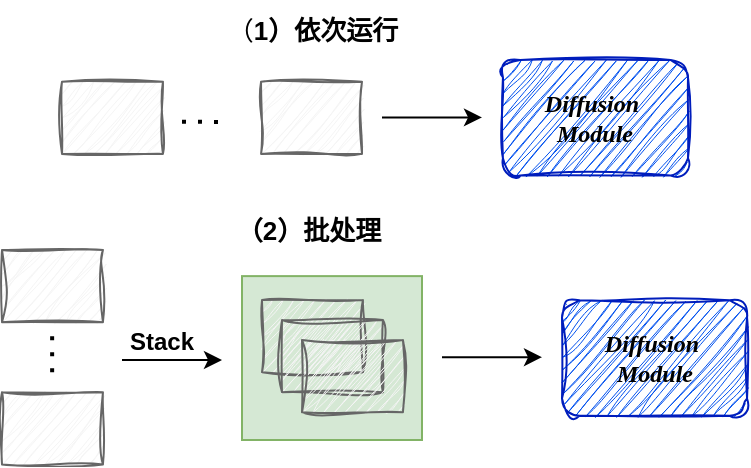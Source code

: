 <mxfile version="27.0.6">
  <diagram name="第 1 页" id="J99-2A23o9RZOt2PJ2Al">
    <mxGraphModel dx="1172" dy="643" grid="1" gridSize="10" guides="1" tooltips="1" connect="1" arrows="1" fold="1" page="1" pageScale="1" pageWidth="827" pageHeight="1169" math="0" shadow="0">
      <root>
        <mxCell id="0" />
        <mxCell id="1" parent="0" />
        <mxCell id="EtwiyDROH1b04Ajci_jH-30" value="" style="rounded=0;whiteSpace=wrap;html=1;fillColor=#d5e8d4;strokeColor=#82b366;" vertex="1" parent="1">
          <mxGeometry x="610" y="748.06" width="90" height="81.94" as="geometry" />
        </mxCell>
        <mxCell id="EtwiyDROH1b04Ajci_jH-1" value="&lt;i&gt;&lt;span&gt;&lt;font style=&quot;color: rgb(0, 0, 0);&quot;&gt;Diffusion&amp;nbsp;&lt;/font&gt;&lt;/span&gt;&lt;/i&gt;&lt;div&gt;&lt;i&gt;&lt;span&gt;&lt;font style=&quot;color: rgb(0, 0, 0);&quot;&gt;Module&lt;/font&gt;&lt;/span&gt;&lt;/i&gt;&lt;/div&gt;" style="rounded=1;whiteSpace=wrap;html=1;fillColor=#0050ef;strokeColor=#001DBC;sketch=1;curveFitting=1;jiggle=2;fontColor=#ffffff;fontFamily=Comic Sans MS;fontSize=12;fontStyle=1" vertex="1" parent="1">
          <mxGeometry x="770" y="760.14" width="92.53" height="57.778" as="geometry" />
        </mxCell>
        <mxCell id="EtwiyDROH1b04Ajci_jH-2" value="" style="rounded=0;whiteSpace=wrap;html=1;fillColor=#f5f5f5;fontColor=#333333;strokeColor=#666666;sketch=1;curveFitting=1;jiggle=2;fontFamily=Comic Sans MS;fontSize=12;fontStyle=1" vertex="1" parent="1">
          <mxGeometry x="620" y="760" width="50.471" height="36.111" as="geometry" />
        </mxCell>
        <mxCell id="EtwiyDROH1b04Ajci_jH-7" value="" style="rounded=0;whiteSpace=wrap;html=1;fillColor=#f5f5f5;fontColor=#333333;strokeColor=#666666;sketch=1;curveFitting=1;jiggle=2;fontFamily=Comic Sans MS;fontSize=12;fontStyle=1" vertex="1" parent="1">
          <mxGeometry x="630" y="770" width="50.471" height="36.111" as="geometry" />
        </mxCell>
        <mxCell id="EtwiyDROH1b04Ajci_jH-8" value="" style="rounded=0;whiteSpace=wrap;html=1;fillColor=#f5f5f5;fontColor=#333333;strokeColor=#666666;sketch=1;curveFitting=1;jiggle=2;fontFamily=Comic Sans MS;fontSize=12;fontStyle=1" vertex="1" parent="1">
          <mxGeometry x="640" y="780" width="50.471" height="36.111" as="geometry" />
        </mxCell>
        <mxCell id="EtwiyDROH1b04Ajci_jH-10" value="&lt;b&gt;Stack&lt;/b&gt;" style="text;html=1;align=center;verticalAlign=middle;whiteSpace=wrap;rounded=0;" vertex="1" parent="1">
          <mxGeometry x="540.47" y="766.11" width="60" height="30" as="geometry" />
        </mxCell>
        <mxCell id="EtwiyDROH1b04Ajci_jH-11" value="" style="rounded=0;whiteSpace=wrap;html=1;fillColor=#f5f5f5;fontColor=#333333;strokeColor=#666666;sketch=1;curveFitting=1;jiggle=2;fontFamily=Comic Sans MS;fontSize=12;fontStyle=1" vertex="1" parent="1">
          <mxGeometry x="490" y="806.11" width="50.471" height="36.111" as="geometry" />
        </mxCell>
        <mxCell id="EtwiyDROH1b04Ajci_jH-12" value="" style="rounded=0;whiteSpace=wrap;html=1;fillColor=#f5f5f5;fontColor=#333333;strokeColor=#666666;sketch=1;curveFitting=1;jiggle=2;fontFamily=Comic Sans MS;fontSize=12;fontStyle=1" vertex="1" parent="1">
          <mxGeometry x="490" y="735" width="50.471" height="36.111" as="geometry" />
        </mxCell>
        <mxCell id="EtwiyDROH1b04Ajci_jH-13" value="" style="endArrow=none;dashed=1;html=1;dashPattern=1 3;strokeWidth=2;rounded=0;" edge="1" parent="1">
          <mxGeometry width="50" height="50" relative="1" as="geometry">
            <mxPoint x="515.07" y="796.11" as="sourcePoint" />
            <mxPoint x="515.07" y="776.11" as="targetPoint" />
          </mxGeometry>
        </mxCell>
        <mxCell id="EtwiyDROH1b04Ajci_jH-14" value="" style="endArrow=classic;html=1;rounded=0;" edge="1" parent="1">
          <mxGeometry width="50" height="50" relative="1" as="geometry">
            <mxPoint x="550" y="790" as="sourcePoint" />
            <mxPoint x="600" y="790" as="targetPoint" />
          </mxGeometry>
        </mxCell>
        <mxCell id="EtwiyDROH1b04Ajci_jH-16" value="" style="endArrow=classic;html=1;rounded=0;" edge="1" parent="1">
          <mxGeometry width="50" height="50" relative="1" as="geometry">
            <mxPoint x="710" y="788.61" as="sourcePoint" />
            <mxPoint x="760" y="788.61" as="targetPoint" />
          </mxGeometry>
        </mxCell>
        <mxCell id="EtwiyDROH1b04Ajci_jH-17" value="&lt;b&gt;（2）批处理&lt;/b&gt;" style="text;html=1;align=center;verticalAlign=middle;whiteSpace=wrap;rounded=0;fontSize=13;" vertex="1" parent="1">
          <mxGeometry x="595.71" y="710" width="94.76" height="30" as="geometry" />
        </mxCell>
        <mxCell id="EtwiyDROH1b04Ajci_jH-18" value="&lt;i&gt;&lt;span&gt;&lt;font style=&quot;color: rgb(0, 0, 0);&quot;&gt;Diffusion&amp;nbsp;&lt;/font&gt;&lt;/span&gt;&lt;/i&gt;&lt;div&gt;&lt;i&gt;&lt;span&gt;&lt;font style=&quot;color: rgb(0, 0, 0);&quot;&gt;Module&lt;/font&gt;&lt;/span&gt;&lt;/i&gt;&lt;/div&gt;" style="rounded=1;whiteSpace=wrap;html=1;fillColor=#0050ef;strokeColor=#001DBC;sketch=1;curveFitting=1;jiggle=2;fontColor=#ffffff;fontFamily=Comic Sans MS;fontSize=12;fontStyle=1" vertex="1" parent="1">
          <mxGeometry x="740.47" y="640" width="92.53" height="57.778" as="geometry" />
        </mxCell>
        <mxCell id="EtwiyDROH1b04Ajci_jH-23" value="" style="rounded=0;whiteSpace=wrap;html=1;fillColor=#f5f5f5;fontColor=#333333;strokeColor=#666666;sketch=1;curveFitting=1;jiggle=2;fontFamily=Comic Sans MS;fontSize=12;fontStyle=1" vertex="1" parent="1">
          <mxGeometry x="520" y="650.83" width="50.471" height="36.111" as="geometry" />
        </mxCell>
        <mxCell id="EtwiyDROH1b04Ajci_jH-24" value="" style="rounded=0;whiteSpace=wrap;html=1;fillColor=#f5f5f5;fontColor=#333333;strokeColor=#666666;sketch=1;curveFitting=1;jiggle=2;fontFamily=Comic Sans MS;fontSize=12;fontStyle=1" vertex="1" parent="1">
          <mxGeometry x="619.53" y="650.83" width="50.471" height="36.111" as="geometry" />
        </mxCell>
        <mxCell id="EtwiyDROH1b04Ajci_jH-25" value="" style="endArrow=none;dashed=1;html=1;dashPattern=1 3;strokeWidth=2;rounded=0;" edge="1" parent="1">
          <mxGeometry width="50" height="50" relative="1" as="geometry">
            <mxPoint x="580" y="670.83" as="sourcePoint" />
            <mxPoint x="600" y="671" as="targetPoint" />
          </mxGeometry>
        </mxCell>
        <mxCell id="EtwiyDROH1b04Ajci_jH-27" value="" style="endArrow=classic;html=1;rounded=0;" edge="1" parent="1">
          <mxGeometry width="50" height="50" relative="1" as="geometry">
            <mxPoint x="680" y="668.69" as="sourcePoint" />
            <mxPoint x="730" y="668.69" as="targetPoint" />
          </mxGeometry>
        </mxCell>
        <mxCell id="EtwiyDROH1b04Ajci_jH-29" value="（&lt;b&gt;1）依次运行&lt;/b&gt;" style="text;html=1;align=center;verticalAlign=middle;whiteSpace=wrap;rounded=0;fontSize=13;" vertex="1" parent="1">
          <mxGeometry x="567.86" y="610" width="154.76" height="30" as="geometry" />
        </mxCell>
      </root>
    </mxGraphModel>
  </diagram>
</mxfile>
